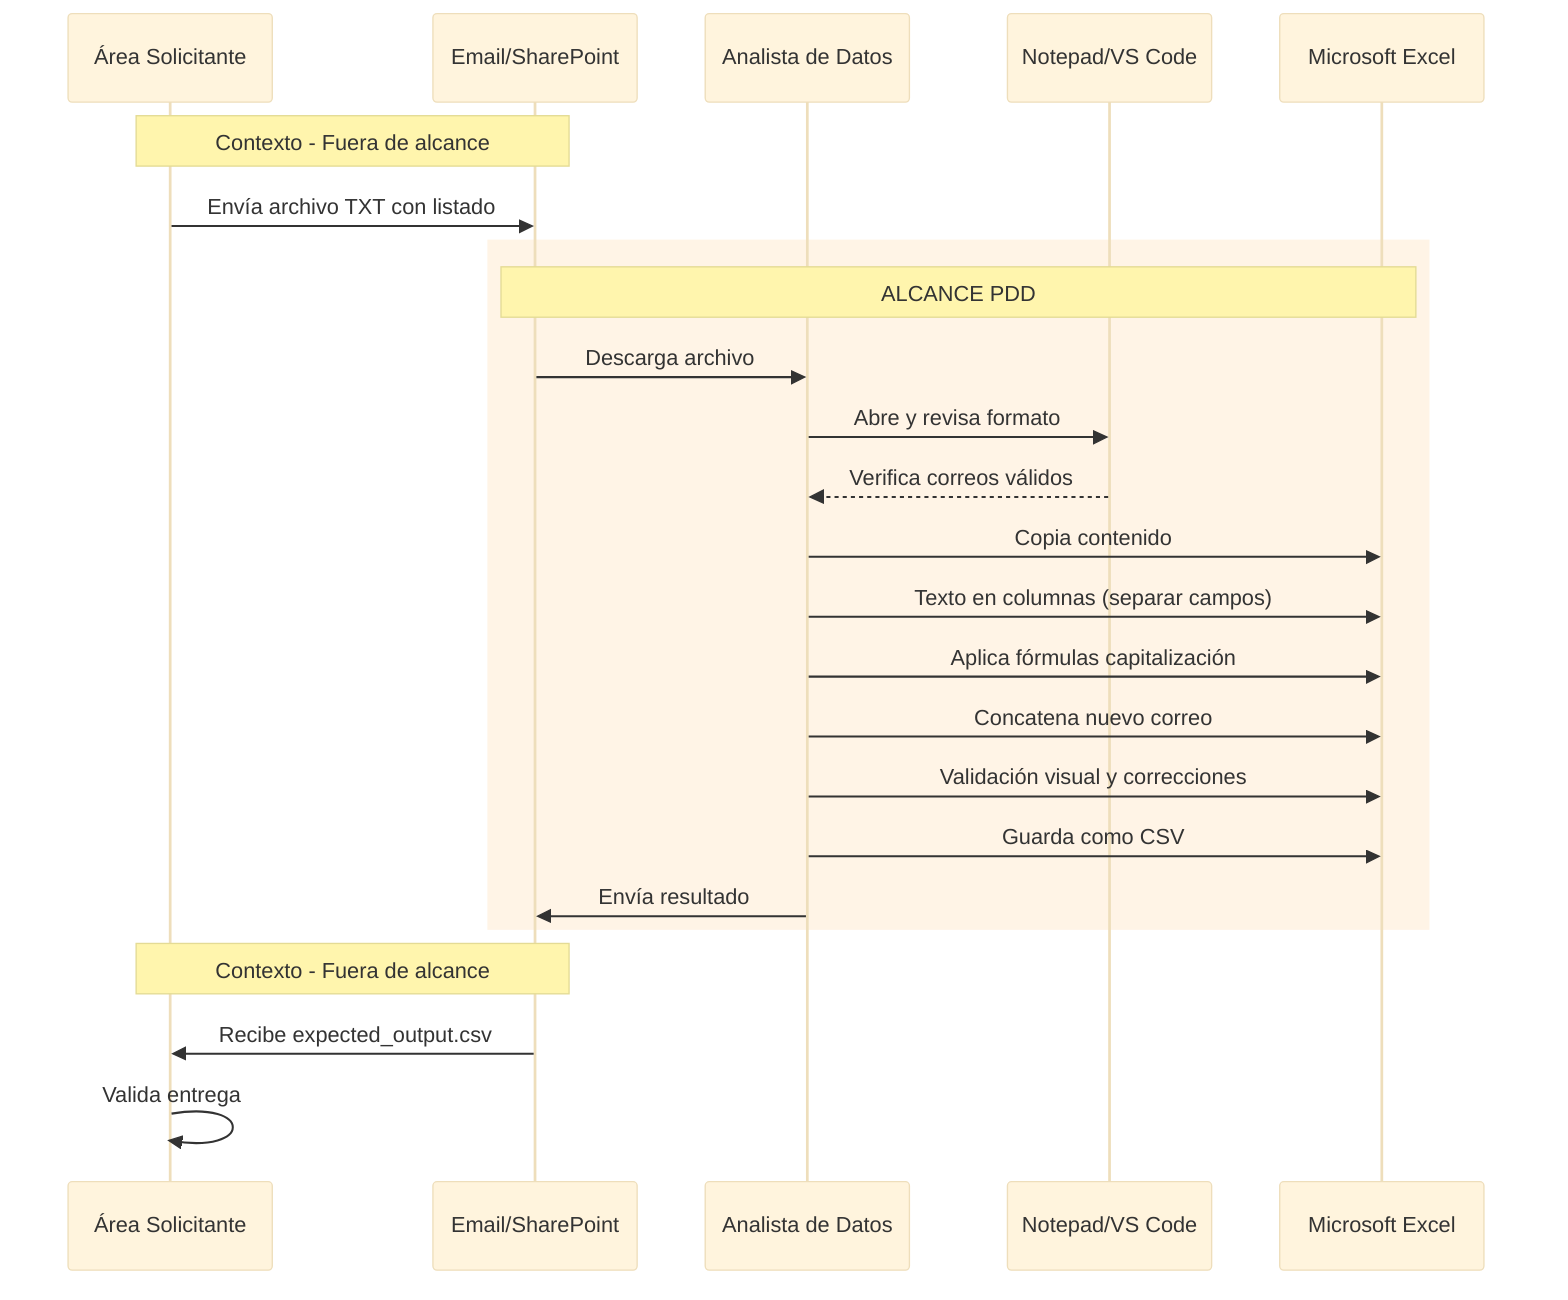 %%{init: {'theme':'base'}}%%
sequenceDiagram
    participant AS as Área Solicitante
    participant Email as Email/SharePoint
    participant AN as Analista de Datos
    participant Editor as Notepad/VS Code
    participant Excel as Microsoft Excel
    
    Note over AS,Email: Contexto - Fuera de alcance
    AS->>Email: Envía archivo TXT con listado
    
    rect rgb(255, 244, 230)
    Note over Email,Excel: ALCANCE PDD
    Email->>AN: Descarga archivo
    AN->>Editor: Abre y revisa formato
    Editor-->>AN: Verifica correos válidos
    AN->>Excel: Copia contenido
    AN->>Excel: Texto en columnas (separar campos)
    AN->>Excel: Aplica fórmulas capitalización
    AN->>Excel: Concatena nuevo correo
    AN->>Excel: Validación visual y correcciones
    AN->>Excel: Guarda como CSV
    AN->>Email: Envía resultado
    end
    
    Note over Email,AS: Contexto - Fuera de alcance
    Email->>AS: Recibe expected_output.csv
    AS->>AS: Valida entrega